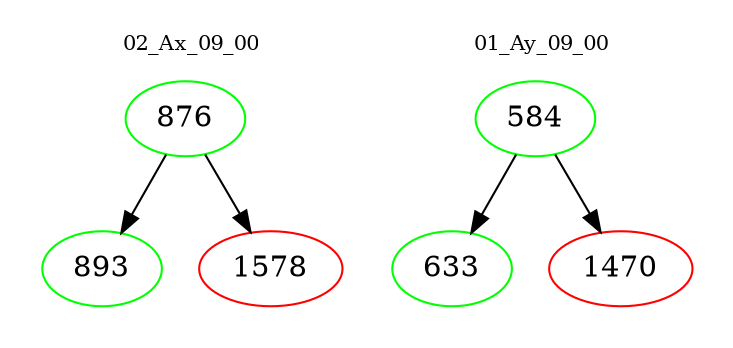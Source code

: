 digraph{
subgraph cluster_0 {
color = white
label = "02_Ax_09_00";
fontsize=10;
T0_876 [label="876", color="green"]
T0_876 -> T0_893 [color="black"]
T0_893 [label="893", color="green"]
T0_876 -> T0_1578 [color="black"]
T0_1578 [label="1578", color="red"]
}
subgraph cluster_1 {
color = white
label = "01_Ay_09_00";
fontsize=10;
T1_584 [label="584", color="green"]
T1_584 -> T1_633 [color="black"]
T1_633 [label="633", color="green"]
T1_584 -> T1_1470 [color="black"]
T1_1470 [label="1470", color="red"]
}
}
